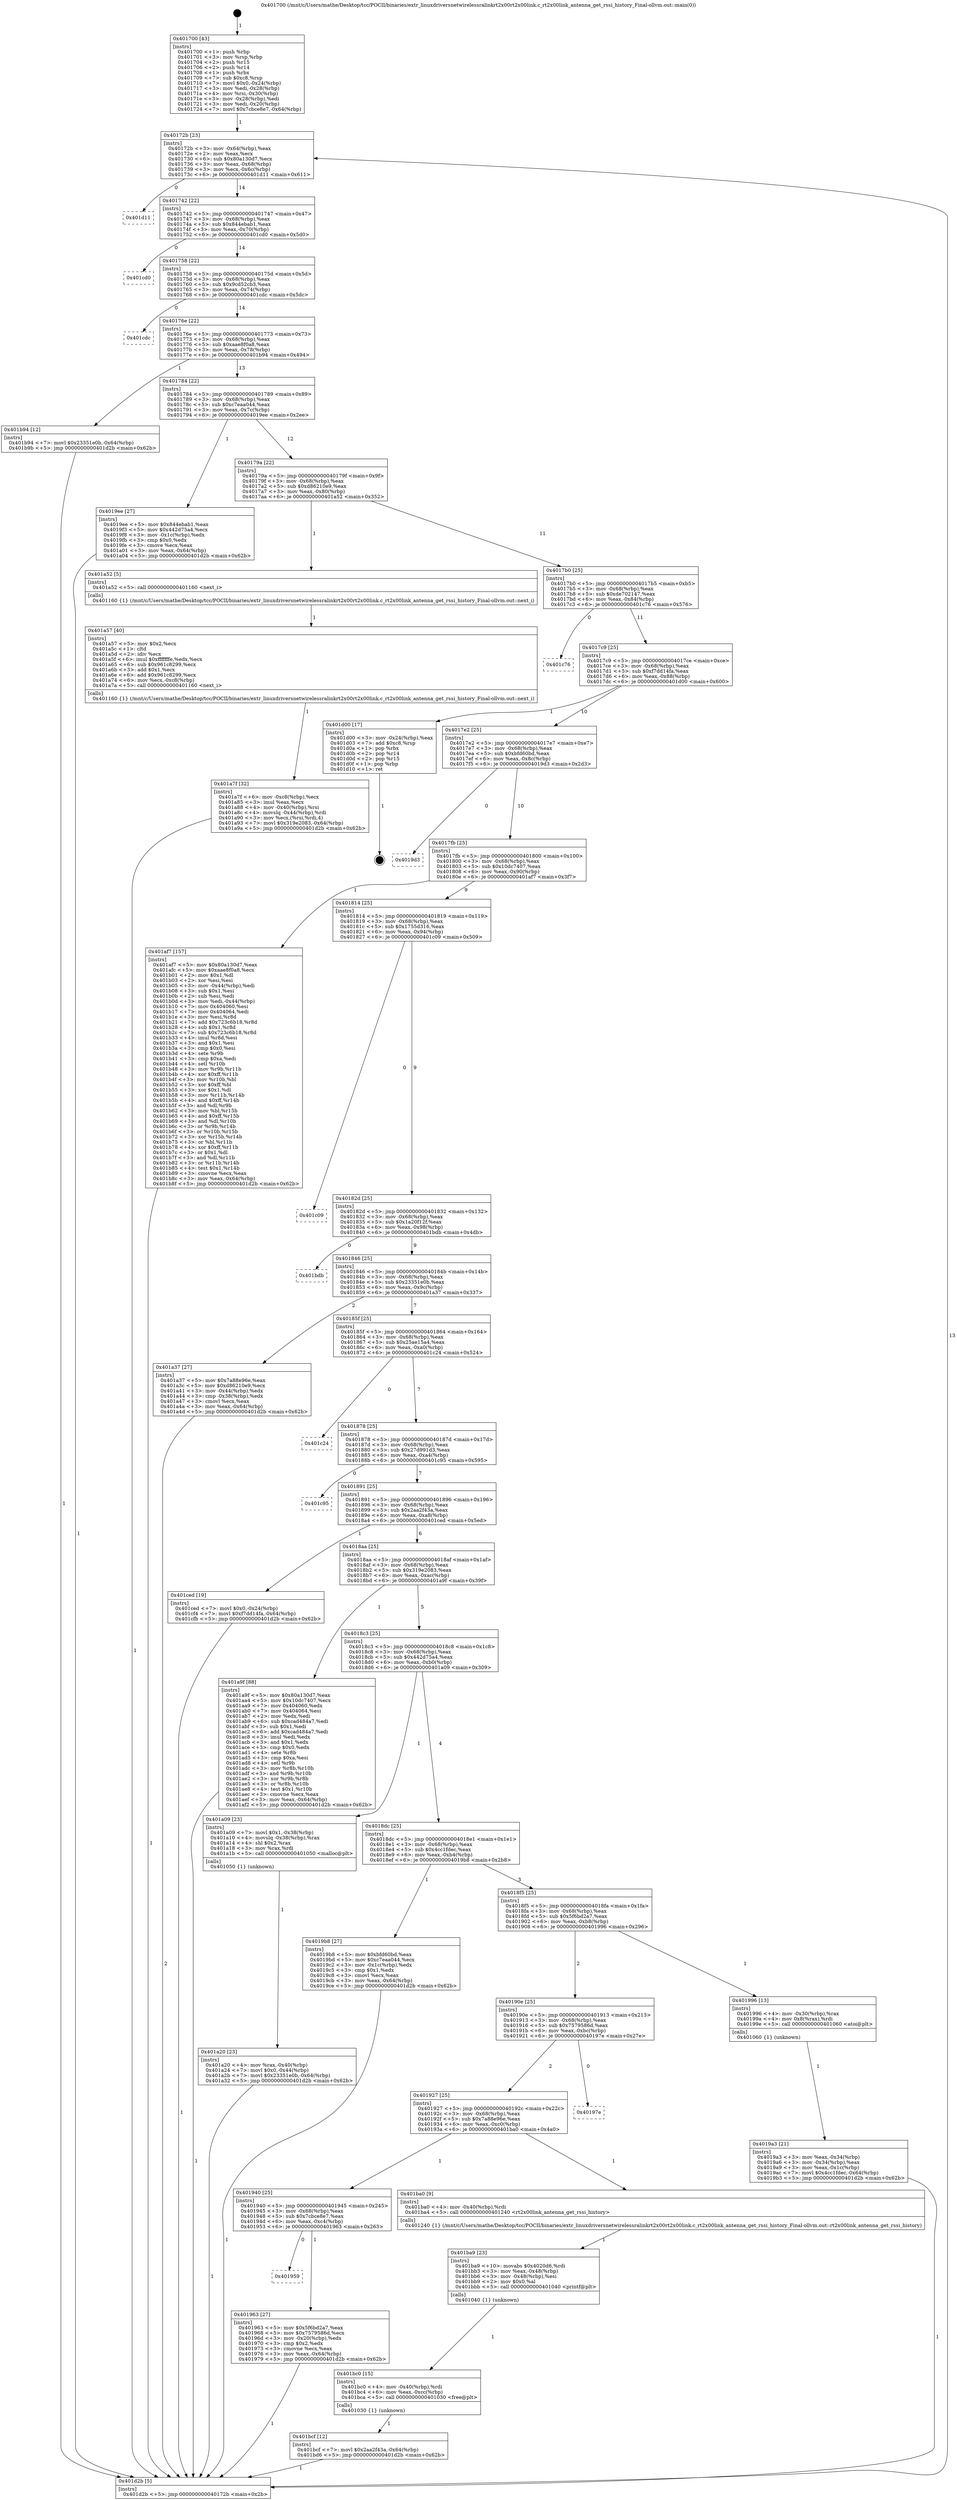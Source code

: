 digraph "0x401700" {
  label = "0x401700 (/mnt/c/Users/mathe/Desktop/tcc/POCII/binaries/extr_linuxdriversnetwirelessralinkrt2x00rt2x00link.c_rt2x00link_antenna_get_rssi_history_Final-ollvm.out::main(0))"
  labelloc = "t"
  node[shape=record]

  Entry [label="",width=0.3,height=0.3,shape=circle,fillcolor=black,style=filled]
  "0x40172b" [label="{
     0x40172b [23]\l
     | [instrs]\l
     &nbsp;&nbsp;0x40172b \<+3\>: mov -0x64(%rbp),%eax\l
     &nbsp;&nbsp;0x40172e \<+2\>: mov %eax,%ecx\l
     &nbsp;&nbsp;0x401730 \<+6\>: sub $0x80a130d7,%ecx\l
     &nbsp;&nbsp;0x401736 \<+3\>: mov %eax,-0x68(%rbp)\l
     &nbsp;&nbsp;0x401739 \<+3\>: mov %ecx,-0x6c(%rbp)\l
     &nbsp;&nbsp;0x40173c \<+6\>: je 0000000000401d11 \<main+0x611\>\l
  }"]
  "0x401d11" [label="{
     0x401d11\l
  }", style=dashed]
  "0x401742" [label="{
     0x401742 [22]\l
     | [instrs]\l
     &nbsp;&nbsp;0x401742 \<+5\>: jmp 0000000000401747 \<main+0x47\>\l
     &nbsp;&nbsp;0x401747 \<+3\>: mov -0x68(%rbp),%eax\l
     &nbsp;&nbsp;0x40174a \<+5\>: sub $0x844ebab1,%eax\l
     &nbsp;&nbsp;0x40174f \<+3\>: mov %eax,-0x70(%rbp)\l
     &nbsp;&nbsp;0x401752 \<+6\>: je 0000000000401cd0 \<main+0x5d0\>\l
  }"]
  Exit [label="",width=0.3,height=0.3,shape=circle,fillcolor=black,style=filled,peripheries=2]
  "0x401cd0" [label="{
     0x401cd0\l
  }", style=dashed]
  "0x401758" [label="{
     0x401758 [22]\l
     | [instrs]\l
     &nbsp;&nbsp;0x401758 \<+5\>: jmp 000000000040175d \<main+0x5d\>\l
     &nbsp;&nbsp;0x40175d \<+3\>: mov -0x68(%rbp),%eax\l
     &nbsp;&nbsp;0x401760 \<+5\>: sub $0x9cd52cb3,%eax\l
     &nbsp;&nbsp;0x401765 \<+3\>: mov %eax,-0x74(%rbp)\l
     &nbsp;&nbsp;0x401768 \<+6\>: je 0000000000401cdc \<main+0x5dc\>\l
  }"]
  "0x401bcf" [label="{
     0x401bcf [12]\l
     | [instrs]\l
     &nbsp;&nbsp;0x401bcf \<+7\>: movl $0x2aa2f43a,-0x64(%rbp)\l
     &nbsp;&nbsp;0x401bd6 \<+5\>: jmp 0000000000401d2b \<main+0x62b\>\l
  }"]
  "0x401cdc" [label="{
     0x401cdc\l
  }", style=dashed]
  "0x40176e" [label="{
     0x40176e [22]\l
     | [instrs]\l
     &nbsp;&nbsp;0x40176e \<+5\>: jmp 0000000000401773 \<main+0x73\>\l
     &nbsp;&nbsp;0x401773 \<+3\>: mov -0x68(%rbp),%eax\l
     &nbsp;&nbsp;0x401776 \<+5\>: sub $0xaae8f0a8,%eax\l
     &nbsp;&nbsp;0x40177b \<+3\>: mov %eax,-0x78(%rbp)\l
     &nbsp;&nbsp;0x40177e \<+6\>: je 0000000000401b94 \<main+0x494\>\l
  }"]
  "0x401bc0" [label="{
     0x401bc0 [15]\l
     | [instrs]\l
     &nbsp;&nbsp;0x401bc0 \<+4\>: mov -0x40(%rbp),%rdi\l
     &nbsp;&nbsp;0x401bc4 \<+6\>: mov %eax,-0xcc(%rbp)\l
     &nbsp;&nbsp;0x401bca \<+5\>: call 0000000000401030 \<free@plt\>\l
     | [calls]\l
     &nbsp;&nbsp;0x401030 \{1\} (unknown)\l
  }"]
  "0x401b94" [label="{
     0x401b94 [12]\l
     | [instrs]\l
     &nbsp;&nbsp;0x401b94 \<+7\>: movl $0x23351e0b,-0x64(%rbp)\l
     &nbsp;&nbsp;0x401b9b \<+5\>: jmp 0000000000401d2b \<main+0x62b\>\l
  }"]
  "0x401784" [label="{
     0x401784 [22]\l
     | [instrs]\l
     &nbsp;&nbsp;0x401784 \<+5\>: jmp 0000000000401789 \<main+0x89\>\l
     &nbsp;&nbsp;0x401789 \<+3\>: mov -0x68(%rbp),%eax\l
     &nbsp;&nbsp;0x40178c \<+5\>: sub $0xc7eaa044,%eax\l
     &nbsp;&nbsp;0x401791 \<+3\>: mov %eax,-0x7c(%rbp)\l
     &nbsp;&nbsp;0x401794 \<+6\>: je 00000000004019ee \<main+0x2ee\>\l
  }"]
  "0x401ba9" [label="{
     0x401ba9 [23]\l
     | [instrs]\l
     &nbsp;&nbsp;0x401ba9 \<+10\>: movabs $0x4020d6,%rdi\l
     &nbsp;&nbsp;0x401bb3 \<+3\>: mov %eax,-0x48(%rbp)\l
     &nbsp;&nbsp;0x401bb6 \<+3\>: mov -0x48(%rbp),%esi\l
     &nbsp;&nbsp;0x401bb9 \<+2\>: mov $0x0,%al\l
     &nbsp;&nbsp;0x401bbb \<+5\>: call 0000000000401040 \<printf@plt\>\l
     | [calls]\l
     &nbsp;&nbsp;0x401040 \{1\} (unknown)\l
  }"]
  "0x4019ee" [label="{
     0x4019ee [27]\l
     | [instrs]\l
     &nbsp;&nbsp;0x4019ee \<+5\>: mov $0x844ebab1,%eax\l
     &nbsp;&nbsp;0x4019f3 \<+5\>: mov $0x442d75a4,%ecx\l
     &nbsp;&nbsp;0x4019f8 \<+3\>: mov -0x1c(%rbp),%edx\l
     &nbsp;&nbsp;0x4019fb \<+3\>: cmp $0x0,%edx\l
     &nbsp;&nbsp;0x4019fe \<+3\>: cmove %ecx,%eax\l
     &nbsp;&nbsp;0x401a01 \<+3\>: mov %eax,-0x64(%rbp)\l
     &nbsp;&nbsp;0x401a04 \<+5\>: jmp 0000000000401d2b \<main+0x62b\>\l
  }"]
  "0x40179a" [label="{
     0x40179a [22]\l
     | [instrs]\l
     &nbsp;&nbsp;0x40179a \<+5\>: jmp 000000000040179f \<main+0x9f\>\l
     &nbsp;&nbsp;0x40179f \<+3\>: mov -0x68(%rbp),%eax\l
     &nbsp;&nbsp;0x4017a2 \<+5\>: sub $0xd86210e9,%eax\l
     &nbsp;&nbsp;0x4017a7 \<+3\>: mov %eax,-0x80(%rbp)\l
     &nbsp;&nbsp;0x4017aa \<+6\>: je 0000000000401a52 \<main+0x352\>\l
  }"]
  "0x401a7f" [label="{
     0x401a7f [32]\l
     | [instrs]\l
     &nbsp;&nbsp;0x401a7f \<+6\>: mov -0xc8(%rbp),%ecx\l
     &nbsp;&nbsp;0x401a85 \<+3\>: imul %eax,%ecx\l
     &nbsp;&nbsp;0x401a88 \<+4\>: mov -0x40(%rbp),%rsi\l
     &nbsp;&nbsp;0x401a8c \<+4\>: movslq -0x44(%rbp),%rdi\l
     &nbsp;&nbsp;0x401a90 \<+3\>: mov %ecx,(%rsi,%rdi,4)\l
     &nbsp;&nbsp;0x401a93 \<+7\>: movl $0x319e2083,-0x64(%rbp)\l
     &nbsp;&nbsp;0x401a9a \<+5\>: jmp 0000000000401d2b \<main+0x62b\>\l
  }"]
  "0x401a52" [label="{
     0x401a52 [5]\l
     | [instrs]\l
     &nbsp;&nbsp;0x401a52 \<+5\>: call 0000000000401160 \<next_i\>\l
     | [calls]\l
     &nbsp;&nbsp;0x401160 \{1\} (/mnt/c/Users/mathe/Desktop/tcc/POCII/binaries/extr_linuxdriversnetwirelessralinkrt2x00rt2x00link.c_rt2x00link_antenna_get_rssi_history_Final-ollvm.out::next_i)\l
  }"]
  "0x4017b0" [label="{
     0x4017b0 [25]\l
     | [instrs]\l
     &nbsp;&nbsp;0x4017b0 \<+5\>: jmp 00000000004017b5 \<main+0xb5\>\l
     &nbsp;&nbsp;0x4017b5 \<+3\>: mov -0x68(%rbp),%eax\l
     &nbsp;&nbsp;0x4017b8 \<+5\>: sub $0xde702147,%eax\l
     &nbsp;&nbsp;0x4017bd \<+6\>: mov %eax,-0x84(%rbp)\l
     &nbsp;&nbsp;0x4017c3 \<+6\>: je 0000000000401c76 \<main+0x576\>\l
  }"]
  "0x401a57" [label="{
     0x401a57 [40]\l
     | [instrs]\l
     &nbsp;&nbsp;0x401a57 \<+5\>: mov $0x2,%ecx\l
     &nbsp;&nbsp;0x401a5c \<+1\>: cltd\l
     &nbsp;&nbsp;0x401a5d \<+2\>: idiv %ecx\l
     &nbsp;&nbsp;0x401a5f \<+6\>: imul $0xfffffffe,%edx,%ecx\l
     &nbsp;&nbsp;0x401a65 \<+6\>: sub $0x961c8299,%ecx\l
     &nbsp;&nbsp;0x401a6b \<+3\>: add $0x1,%ecx\l
     &nbsp;&nbsp;0x401a6e \<+6\>: add $0x961c8299,%ecx\l
     &nbsp;&nbsp;0x401a74 \<+6\>: mov %ecx,-0xc8(%rbp)\l
     &nbsp;&nbsp;0x401a7a \<+5\>: call 0000000000401160 \<next_i\>\l
     | [calls]\l
     &nbsp;&nbsp;0x401160 \{1\} (/mnt/c/Users/mathe/Desktop/tcc/POCII/binaries/extr_linuxdriversnetwirelessralinkrt2x00rt2x00link.c_rt2x00link_antenna_get_rssi_history_Final-ollvm.out::next_i)\l
  }"]
  "0x401c76" [label="{
     0x401c76\l
  }", style=dashed]
  "0x4017c9" [label="{
     0x4017c9 [25]\l
     | [instrs]\l
     &nbsp;&nbsp;0x4017c9 \<+5\>: jmp 00000000004017ce \<main+0xce\>\l
     &nbsp;&nbsp;0x4017ce \<+3\>: mov -0x68(%rbp),%eax\l
     &nbsp;&nbsp;0x4017d1 \<+5\>: sub $0xf7dd14fa,%eax\l
     &nbsp;&nbsp;0x4017d6 \<+6\>: mov %eax,-0x88(%rbp)\l
     &nbsp;&nbsp;0x4017dc \<+6\>: je 0000000000401d00 \<main+0x600\>\l
  }"]
  "0x401a20" [label="{
     0x401a20 [23]\l
     | [instrs]\l
     &nbsp;&nbsp;0x401a20 \<+4\>: mov %rax,-0x40(%rbp)\l
     &nbsp;&nbsp;0x401a24 \<+7\>: movl $0x0,-0x44(%rbp)\l
     &nbsp;&nbsp;0x401a2b \<+7\>: movl $0x23351e0b,-0x64(%rbp)\l
     &nbsp;&nbsp;0x401a32 \<+5\>: jmp 0000000000401d2b \<main+0x62b\>\l
  }"]
  "0x401d00" [label="{
     0x401d00 [17]\l
     | [instrs]\l
     &nbsp;&nbsp;0x401d00 \<+3\>: mov -0x24(%rbp),%eax\l
     &nbsp;&nbsp;0x401d03 \<+7\>: add $0xc8,%rsp\l
     &nbsp;&nbsp;0x401d0a \<+1\>: pop %rbx\l
     &nbsp;&nbsp;0x401d0b \<+2\>: pop %r14\l
     &nbsp;&nbsp;0x401d0d \<+2\>: pop %r15\l
     &nbsp;&nbsp;0x401d0f \<+1\>: pop %rbp\l
     &nbsp;&nbsp;0x401d10 \<+1\>: ret\l
  }"]
  "0x4017e2" [label="{
     0x4017e2 [25]\l
     | [instrs]\l
     &nbsp;&nbsp;0x4017e2 \<+5\>: jmp 00000000004017e7 \<main+0xe7\>\l
     &nbsp;&nbsp;0x4017e7 \<+3\>: mov -0x68(%rbp),%eax\l
     &nbsp;&nbsp;0x4017ea \<+5\>: sub $0xbfd60bd,%eax\l
     &nbsp;&nbsp;0x4017ef \<+6\>: mov %eax,-0x8c(%rbp)\l
     &nbsp;&nbsp;0x4017f5 \<+6\>: je 00000000004019d3 \<main+0x2d3\>\l
  }"]
  "0x4019a3" [label="{
     0x4019a3 [21]\l
     | [instrs]\l
     &nbsp;&nbsp;0x4019a3 \<+3\>: mov %eax,-0x34(%rbp)\l
     &nbsp;&nbsp;0x4019a6 \<+3\>: mov -0x34(%rbp),%eax\l
     &nbsp;&nbsp;0x4019a9 \<+3\>: mov %eax,-0x1c(%rbp)\l
     &nbsp;&nbsp;0x4019ac \<+7\>: movl $0x4cc1fdec,-0x64(%rbp)\l
     &nbsp;&nbsp;0x4019b3 \<+5\>: jmp 0000000000401d2b \<main+0x62b\>\l
  }"]
  "0x4019d3" [label="{
     0x4019d3\l
  }", style=dashed]
  "0x4017fb" [label="{
     0x4017fb [25]\l
     | [instrs]\l
     &nbsp;&nbsp;0x4017fb \<+5\>: jmp 0000000000401800 \<main+0x100\>\l
     &nbsp;&nbsp;0x401800 \<+3\>: mov -0x68(%rbp),%eax\l
     &nbsp;&nbsp;0x401803 \<+5\>: sub $0x10dc7407,%eax\l
     &nbsp;&nbsp;0x401808 \<+6\>: mov %eax,-0x90(%rbp)\l
     &nbsp;&nbsp;0x40180e \<+6\>: je 0000000000401af7 \<main+0x3f7\>\l
  }"]
  "0x401700" [label="{
     0x401700 [43]\l
     | [instrs]\l
     &nbsp;&nbsp;0x401700 \<+1\>: push %rbp\l
     &nbsp;&nbsp;0x401701 \<+3\>: mov %rsp,%rbp\l
     &nbsp;&nbsp;0x401704 \<+2\>: push %r15\l
     &nbsp;&nbsp;0x401706 \<+2\>: push %r14\l
     &nbsp;&nbsp;0x401708 \<+1\>: push %rbx\l
     &nbsp;&nbsp;0x401709 \<+7\>: sub $0xc8,%rsp\l
     &nbsp;&nbsp;0x401710 \<+7\>: movl $0x0,-0x24(%rbp)\l
     &nbsp;&nbsp;0x401717 \<+3\>: mov %edi,-0x28(%rbp)\l
     &nbsp;&nbsp;0x40171a \<+4\>: mov %rsi,-0x30(%rbp)\l
     &nbsp;&nbsp;0x40171e \<+3\>: mov -0x28(%rbp),%edi\l
     &nbsp;&nbsp;0x401721 \<+3\>: mov %edi,-0x20(%rbp)\l
     &nbsp;&nbsp;0x401724 \<+7\>: movl $0x7cbce8e7,-0x64(%rbp)\l
  }"]
  "0x401af7" [label="{
     0x401af7 [157]\l
     | [instrs]\l
     &nbsp;&nbsp;0x401af7 \<+5\>: mov $0x80a130d7,%eax\l
     &nbsp;&nbsp;0x401afc \<+5\>: mov $0xaae8f0a8,%ecx\l
     &nbsp;&nbsp;0x401b01 \<+2\>: mov $0x1,%dl\l
     &nbsp;&nbsp;0x401b03 \<+2\>: xor %esi,%esi\l
     &nbsp;&nbsp;0x401b05 \<+3\>: mov -0x44(%rbp),%edi\l
     &nbsp;&nbsp;0x401b08 \<+3\>: sub $0x1,%esi\l
     &nbsp;&nbsp;0x401b0b \<+2\>: sub %esi,%edi\l
     &nbsp;&nbsp;0x401b0d \<+3\>: mov %edi,-0x44(%rbp)\l
     &nbsp;&nbsp;0x401b10 \<+7\>: mov 0x404060,%esi\l
     &nbsp;&nbsp;0x401b17 \<+7\>: mov 0x404064,%edi\l
     &nbsp;&nbsp;0x401b1e \<+3\>: mov %esi,%r8d\l
     &nbsp;&nbsp;0x401b21 \<+7\>: add $0x723c6b18,%r8d\l
     &nbsp;&nbsp;0x401b28 \<+4\>: sub $0x1,%r8d\l
     &nbsp;&nbsp;0x401b2c \<+7\>: sub $0x723c6b18,%r8d\l
     &nbsp;&nbsp;0x401b33 \<+4\>: imul %r8d,%esi\l
     &nbsp;&nbsp;0x401b37 \<+3\>: and $0x1,%esi\l
     &nbsp;&nbsp;0x401b3a \<+3\>: cmp $0x0,%esi\l
     &nbsp;&nbsp;0x401b3d \<+4\>: sete %r9b\l
     &nbsp;&nbsp;0x401b41 \<+3\>: cmp $0xa,%edi\l
     &nbsp;&nbsp;0x401b44 \<+4\>: setl %r10b\l
     &nbsp;&nbsp;0x401b48 \<+3\>: mov %r9b,%r11b\l
     &nbsp;&nbsp;0x401b4b \<+4\>: xor $0xff,%r11b\l
     &nbsp;&nbsp;0x401b4f \<+3\>: mov %r10b,%bl\l
     &nbsp;&nbsp;0x401b52 \<+3\>: xor $0xff,%bl\l
     &nbsp;&nbsp;0x401b55 \<+3\>: xor $0x1,%dl\l
     &nbsp;&nbsp;0x401b58 \<+3\>: mov %r11b,%r14b\l
     &nbsp;&nbsp;0x401b5b \<+4\>: and $0xff,%r14b\l
     &nbsp;&nbsp;0x401b5f \<+3\>: and %dl,%r9b\l
     &nbsp;&nbsp;0x401b62 \<+3\>: mov %bl,%r15b\l
     &nbsp;&nbsp;0x401b65 \<+4\>: and $0xff,%r15b\l
     &nbsp;&nbsp;0x401b69 \<+3\>: and %dl,%r10b\l
     &nbsp;&nbsp;0x401b6c \<+3\>: or %r9b,%r14b\l
     &nbsp;&nbsp;0x401b6f \<+3\>: or %r10b,%r15b\l
     &nbsp;&nbsp;0x401b72 \<+3\>: xor %r15b,%r14b\l
     &nbsp;&nbsp;0x401b75 \<+3\>: or %bl,%r11b\l
     &nbsp;&nbsp;0x401b78 \<+4\>: xor $0xff,%r11b\l
     &nbsp;&nbsp;0x401b7c \<+3\>: or $0x1,%dl\l
     &nbsp;&nbsp;0x401b7f \<+3\>: and %dl,%r11b\l
     &nbsp;&nbsp;0x401b82 \<+3\>: or %r11b,%r14b\l
     &nbsp;&nbsp;0x401b85 \<+4\>: test $0x1,%r14b\l
     &nbsp;&nbsp;0x401b89 \<+3\>: cmovne %ecx,%eax\l
     &nbsp;&nbsp;0x401b8c \<+3\>: mov %eax,-0x64(%rbp)\l
     &nbsp;&nbsp;0x401b8f \<+5\>: jmp 0000000000401d2b \<main+0x62b\>\l
  }"]
  "0x401814" [label="{
     0x401814 [25]\l
     | [instrs]\l
     &nbsp;&nbsp;0x401814 \<+5\>: jmp 0000000000401819 \<main+0x119\>\l
     &nbsp;&nbsp;0x401819 \<+3\>: mov -0x68(%rbp),%eax\l
     &nbsp;&nbsp;0x40181c \<+5\>: sub $0x1755d316,%eax\l
     &nbsp;&nbsp;0x401821 \<+6\>: mov %eax,-0x94(%rbp)\l
     &nbsp;&nbsp;0x401827 \<+6\>: je 0000000000401c09 \<main+0x509\>\l
  }"]
  "0x401d2b" [label="{
     0x401d2b [5]\l
     | [instrs]\l
     &nbsp;&nbsp;0x401d2b \<+5\>: jmp 000000000040172b \<main+0x2b\>\l
  }"]
  "0x401c09" [label="{
     0x401c09\l
  }", style=dashed]
  "0x40182d" [label="{
     0x40182d [25]\l
     | [instrs]\l
     &nbsp;&nbsp;0x40182d \<+5\>: jmp 0000000000401832 \<main+0x132\>\l
     &nbsp;&nbsp;0x401832 \<+3\>: mov -0x68(%rbp),%eax\l
     &nbsp;&nbsp;0x401835 \<+5\>: sub $0x1a20f12f,%eax\l
     &nbsp;&nbsp;0x40183a \<+6\>: mov %eax,-0x98(%rbp)\l
     &nbsp;&nbsp;0x401840 \<+6\>: je 0000000000401bdb \<main+0x4db\>\l
  }"]
  "0x401959" [label="{
     0x401959\l
  }", style=dashed]
  "0x401bdb" [label="{
     0x401bdb\l
  }", style=dashed]
  "0x401846" [label="{
     0x401846 [25]\l
     | [instrs]\l
     &nbsp;&nbsp;0x401846 \<+5\>: jmp 000000000040184b \<main+0x14b\>\l
     &nbsp;&nbsp;0x40184b \<+3\>: mov -0x68(%rbp),%eax\l
     &nbsp;&nbsp;0x40184e \<+5\>: sub $0x23351e0b,%eax\l
     &nbsp;&nbsp;0x401853 \<+6\>: mov %eax,-0x9c(%rbp)\l
     &nbsp;&nbsp;0x401859 \<+6\>: je 0000000000401a37 \<main+0x337\>\l
  }"]
  "0x401963" [label="{
     0x401963 [27]\l
     | [instrs]\l
     &nbsp;&nbsp;0x401963 \<+5\>: mov $0x5f6bd2a7,%eax\l
     &nbsp;&nbsp;0x401968 \<+5\>: mov $0x7579586d,%ecx\l
     &nbsp;&nbsp;0x40196d \<+3\>: mov -0x20(%rbp),%edx\l
     &nbsp;&nbsp;0x401970 \<+3\>: cmp $0x2,%edx\l
     &nbsp;&nbsp;0x401973 \<+3\>: cmovne %ecx,%eax\l
     &nbsp;&nbsp;0x401976 \<+3\>: mov %eax,-0x64(%rbp)\l
     &nbsp;&nbsp;0x401979 \<+5\>: jmp 0000000000401d2b \<main+0x62b\>\l
  }"]
  "0x401a37" [label="{
     0x401a37 [27]\l
     | [instrs]\l
     &nbsp;&nbsp;0x401a37 \<+5\>: mov $0x7a88e96e,%eax\l
     &nbsp;&nbsp;0x401a3c \<+5\>: mov $0xd86210e9,%ecx\l
     &nbsp;&nbsp;0x401a41 \<+3\>: mov -0x44(%rbp),%edx\l
     &nbsp;&nbsp;0x401a44 \<+3\>: cmp -0x38(%rbp),%edx\l
     &nbsp;&nbsp;0x401a47 \<+3\>: cmovl %ecx,%eax\l
     &nbsp;&nbsp;0x401a4a \<+3\>: mov %eax,-0x64(%rbp)\l
     &nbsp;&nbsp;0x401a4d \<+5\>: jmp 0000000000401d2b \<main+0x62b\>\l
  }"]
  "0x40185f" [label="{
     0x40185f [25]\l
     | [instrs]\l
     &nbsp;&nbsp;0x40185f \<+5\>: jmp 0000000000401864 \<main+0x164\>\l
     &nbsp;&nbsp;0x401864 \<+3\>: mov -0x68(%rbp),%eax\l
     &nbsp;&nbsp;0x401867 \<+5\>: sub $0x25ae15a4,%eax\l
     &nbsp;&nbsp;0x40186c \<+6\>: mov %eax,-0xa0(%rbp)\l
     &nbsp;&nbsp;0x401872 \<+6\>: je 0000000000401c24 \<main+0x524\>\l
  }"]
  "0x401940" [label="{
     0x401940 [25]\l
     | [instrs]\l
     &nbsp;&nbsp;0x401940 \<+5\>: jmp 0000000000401945 \<main+0x245\>\l
     &nbsp;&nbsp;0x401945 \<+3\>: mov -0x68(%rbp),%eax\l
     &nbsp;&nbsp;0x401948 \<+5\>: sub $0x7cbce8e7,%eax\l
     &nbsp;&nbsp;0x40194d \<+6\>: mov %eax,-0xc4(%rbp)\l
     &nbsp;&nbsp;0x401953 \<+6\>: je 0000000000401963 \<main+0x263\>\l
  }"]
  "0x401c24" [label="{
     0x401c24\l
  }", style=dashed]
  "0x401878" [label="{
     0x401878 [25]\l
     | [instrs]\l
     &nbsp;&nbsp;0x401878 \<+5\>: jmp 000000000040187d \<main+0x17d\>\l
     &nbsp;&nbsp;0x40187d \<+3\>: mov -0x68(%rbp),%eax\l
     &nbsp;&nbsp;0x401880 \<+5\>: sub $0x27d991d3,%eax\l
     &nbsp;&nbsp;0x401885 \<+6\>: mov %eax,-0xa4(%rbp)\l
     &nbsp;&nbsp;0x40188b \<+6\>: je 0000000000401c95 \<main+0x595\>\l
  }"]
  "0x401ba0" [label="{
     0x401ba0 [9]\l
     | [instrs]\l
     &nbsp;&nbsp;0x401ba0 \<+4\>: mov -0x40(%rbp),%rdi\l
     &nbsp;&nbsp;0x401ba4 \<+5\>: call 0000000000401240 \<rt2x00link_antenna_get_rssi_history\>\l
     | [calls]\l
     &nbsp;&nbsp;0x401240 \{1\} (/mnt/c/Users/mathe/Desktop/tcc/POCII/binaries/extr_linuxdriversnetwirelessralinkrt2x00rt2x00link.c_rt2x00link_antenna_get_rssi_history_Final-ollvm.out::rt2x00link_antenna_get_rssi_history)\l
  }"]
  "0x401c95" [label="{
     0x401c95\l
  }", style=dashed]
  "0x401891" [label="{
     0x401891 [25]\l
     | [instrs]\l
     &nbsp;&nbsp;0x401891 \<+5\>: jmp 0000000000401896 \<main+0x196\>\l
     &nbsp;&nbsp;0x401896 \<+3\>: mov -0x68(%rbp),%eax\l
     &nbsp;&nbsp;0x401899 \<+5\>: sub $0x2aa2f43a,%eax\l
     &nbsp;&nbsp;0x40189e \<+6\>: mov %eax,-0xa8(%rbp)\l
     &nbsp;&nbsp;0x4018a4 \<+6\>: je 0000000000401ced \<main+0x5ed\>\l
  }"]
  "0x401927" [label="{
     0x401927 [25]\l
     | [instrs]\l
     &nbsp;&nbsp;0x401927 \<+5\>: jmp 000000000040192c \<main+0x22c\>\l
     &nbsp;&nbsp;0x40192c \<+3\>: mov -0x68(%rbp),%eax\l
     &nbsp;&nbsp;0x40192f \<+5\>: sub $0x7a88e96e,%eax\l
     &nbsp;&nbsp;0x401934 \<+6\>: mov %eax,-0xc0(%rbp)\l
     &nbsp;&nbsp;0x40193a \<+6\>: je 0000000000401ba0 \<main+0x4a0\>\l
  }"]
  "0x401ced" [label="{
     0x401ced [19]\l
     | [instrs]\l
     &nbsp;&nbsp;0x401ced \<+7\>: movl $0x0,-0x24(%rbp)\l
     &nbsp;&nbsp;0x401cf4 \<+7\>: movl $0xf7dd14fa,-0x64(%rbp)\l
     &nbsp;&nbsp;0x401cfb \<+5\>: jmp 0000000000401d2b \<main+0x62b\>\l
  }"]
  "0x4018aa" [label="{
     0x4018aa [25]\l
     | [instrs]\l
     &nbsp;&nbsp;0x4018aa \<+5\>: jmp 00000000004018af \<main+0x1af\>\l
     &nbsp;&nbsp;0x4018af \<+3\>: mov -0x68(%rbp),%eax\l
     &nbsp;&nbsp;0x4018b2 \<+5\>: sub $0x319e2083,%eax\l
     &nbsp;&nbsp;0x4018b7 \<+6\>: mov %eax,-0xac(%rbp)\l
     &nbsp;&nbsp;0x4018bd \<+6\>: je 0000000000401a9f \<main+0x39f\>\l
  }"]
  "0x40197e" [label="{
     0x40197e\l
  }", style=dashed]
  "0x401a9f" [label="{
     0x401a9f [88]\l
     | [instrs]\l
     &nbsp;&nbsp;0x401a9f \<+5\>: mov $0x80a130d7,%eax\l
     &nbsp;&nbsp;0x401aa4 \<+5\>: mov $0x10dc7407,%ecx\l
     &nbsp;&nbsp;0x401aa9 \<+7\>: mov 0x404060,%edx\l
     &nbsp;&nbsp;0x401ab0 \<+7\>: mov 0x404064,%esi\l
     &nbsp;&nbsp;0x401ab7 \<+2\>: mov %edx,%edi\l
     &nbsp;&nbsp;0x401ab9 \<+6\>: sub $0xcad484a7,%edi\l
     &nbsp;&nbsp;0x401abf \<+3\>: sub $0x1,%edi\l
     &nbsp;&nbsp;0x401ac2 \<+6\>: add $0xcad484a7,%edi\l
     &nbsp;&nbsp;0x401ac8 \<+3\>: imul %edi,%edx\l
     &nbsp;&nbsp;0x401acb \<+3\>: and $0x1,%edx\l
     &nbsp;&nbsp;0x401ace \<+3\>: cmp $0x0,%edx\l
     &nbsp;&nbsp;0x401ad1 \<+4\>: sete %r8b\l
     &nbsp;&nbsp;0x401ad5 \<+3\>: cmp $0xa,%esi\l
     &nbsp;&nbsp;0x401ad8 \<+4\>: setl %r9b\l
     &nbsp;&nbsp;0x401adc \<+3\>: mov %r8b,%r10b\l
     &nbsp;&nbsp;0x401adf \<+3\>: and %r9b,%r10b\l
     &nbsp;&nbsp;0x401ae2 \<+3\>: xor %r9b,%r8b\l
     &nbsp;&nbsp;0x401ae5 \<+3\>: or %r8b,%r10b\l
     &nbsp;&nbsp;0x401ae8 \<+4\>: test $0x1,%r10b\l
     &nbsp;&nbsp;0x401aec \<+3\>: cmovne %ecx,%eax\l
     &nbsp;&nbsp;0x401aef \<+3\>: mov %eax,-0x64(%rbp)\l
     &nbsp;&nbsp;0x401af2 \<+5\>: jmp 0000000000401d2b \<main+0x62b\>\l
  }"]
  "0x4018c3" [label="{
     0x4018c3 [25]\l
     | [instrs]\l
     &nbsp;&nbsp;0x4018c3 \<+5\>: jmp 00000000004018c8 \<main+0x1c8\>\l
     &nbsp;&nbsp;0x4018c8 \<+3\>: mov -0x68(%rbp),%eax\l
     &nbsp;&nbsp;0x4018cb \<+5\>: sub $0x442d75a4,%eax\l
     &nbsp;&nbsp;0x4018d0 \<+6\>: mov %eax,-0xb0(%rbp)\l
     &nbsp;&nbsp;0x4018d6 \<+6\>: je 0000000000401a09 \<main+0x309\>\l
  }"]
  "0x40190e" [label="{
     0x40190e [25]\l
     | [instrs]\l
     &nbsp;&nbsp;0x40190e \<+5\>: jmp 0000000000401913 \<main+0x213\>\l
     &nbsp;&nbsp;0x401913 \<+3\>: mov -0x68(%rbp),%eax\l
     &nbsp;&nbsp;0x401916 \<+5\>: sub $0x7579586d,%eax\l
     &nbsp;&nbsp;0x40191b \<+6\>: mov %eax,-0xbc(%rbp)\l
     &nbsp;&nbsp;0x401921 \<+6\>: je 000000000040197e \<main+0x27e\>\l
  }"]
  "0x401a09" [label="{
     0x401a09 [23]\l
     | [instrs]\l
     &nbsp;&nbsp;0x401a09 \<+7\>: movl $0x1,-0x38(%rbp)\l
     &nbsp;&nbsp;0x401a10 \<+4\>: movslq -0x38(%rbp),%rax\l
     &nbsp;&nbsp;0x401a14 \<+4\>: shl $0x2,%rax\l
     &nbsp;&nbsp;0x401a18 \<+3\>: mov %rax,%rdi\l
     &nbsp;&nbsp;0x401a1b \<+5\>: call 0000000000401050 \<malloc@plt\>\l
     | [calls]\l
     &nbsp;&nbsp;0x401050 \{1\} (unknown)\l
  }"]
  "0x4018dc" [label="{
     0x4018dc [25]\l
     | [instrs]\l
     &nbsp;&nbsp;0x4018dc \<+5\>: jmp 00000000004018e1 \<main+0x1e1\>\l
     &nbsp;&nbsp;0x4018e1 \<+3\>: mov -0x68(%rbp),%eax\l
     &nbsp;&nbsp;0x4018e4 \<+5\>: sub $0x4cc1fdec,%eax\l
     &nbsp;&nbsp;0x4018e9 \<+6\>: mov %eax,-0xb4(%rbp)\l
     &nbsp;&nbsp;0x4018ef \<+6\>: je 00000000004019b8 \<main+0x2b8\>\l
  }"]
  "0x401996" [label="{
     0x401996 [13]\l
     | [instrs]\l
     &nbsp;&nbsp;0x401996 \<+4\>: mov -0x30(%rbp),%rax\l
     &nbsp;&nbsp;0x40199a \<+4\>: mov 0x8(%rax),%rdi\l
     &nbsp;&nbsp;0x40199e \<+5\>: call 0000000000401060 \<atoi@plt\>\l
     | [calls]\l
     &nbsp;&nbsp;0x401060 \{1\} (unknown)\l
  }"]
  "0x4019b8" [label="{
     0x4019b8 [27]\l
     | [instrs]\l
     &nbsp;&nbsp;0x4019b8 \<+5\>: mov $0xbfd60bd,%eax\l
     &nbsp;&nbsp;0x4019bd \<+5\>: mov $0xc7eaa044,%ecx\l
     &nbsp;&nbsp;0x4019c2 \<+3\>: mov -0x1c(%rbp),%edx\l
     &nbsp;&nbsp;0x4019c5 \<+3\>: cmp $0x1,%edx\l
     &nbsp;&nbsp;0x4019c8 \<+3\>: cmovl %ecx,%eax\l
     &nbsp;&nbsp;0x4019cb \<+3\>: mov %eax,-0x64(%rbp)\l
     &nbsp;&nbsp;0x4019ce \<+5\>: jmp 0000000000401d2b \<main+0x62b\>\l
  }"]
  "0x4018f5" [label="{
     0x4018f5 [25]\l
     | [instrs]\l
     &nbsp;&nbsp;0x4018f5 \<+5\>: jmp 00000000004018fa \<main+0x1fa\>\l
     &nbsp;&nbsp;0x4018fa \<+3\>: mov -0x68(%rbp),%eax\l
     &nbsp;&nbsp;0x4018fd \<+5\>: sub $0x5f6bd2a7,%eax\l
     &nbsp;&nbsp;0x401902 \<+6\>: mov %eax,-0xb8(%rbp)\l
     &nbsp;&nbsp;0x401908 \<+6\>: je 0000000000401996 \<main+0x296\>\l
  }"]
  Entry -> "0x401700" [label=" 1"]
  "0x40172b" -> "0x401d11" [label=" 0"]
  "0x40172b" -> "0x401742" [label=" 14"]
  "0x401d00" -> Exit [label=" 1"]
  "0x401742" -> "0x401cd0" [label=" 0"]
  "0x401742" -> "0x401758" [label=" 14"]
  "0x401ced" -> "0x401d2b" [label=" 1"]
  "0x401758" -> "0x401cdc" [label=" 0"]
  "0x401758" -> "0x40176e" [label=" 14"]
  "0x401bcf" -> "0x401d2b" [label=" 1"]
  "0x40176e" -> "0x401b94" [label=" 1"]
  "0x40176e" -> "0x401784" [label=" 13"]
  "0x401bc0" -> "0x401bcf" [label=" 1"]
  "0x401784" -> "0x4019ee" [label=" 1"]
  "0x401784" -> "0x40179a" [label=" 12"]
  "0x401ba9" -> "0x401bc0" [label=" 1"]
  "0x40179a" -> "0x401a52" [label=" 1"]
  "0x40179a" -> "0x4017b0" [label=" 11"]
  "0x401ba0" -> "0x401ba9" [label=" 1"]
  "0x4017b0" -> "0x401c76" [label=" 0"]
  "0x4017b0" -> "0x4017c9" [label=" 11"]
  "0x401b94" -> "0x401d2b" [label=" 1"]
  "0x4017c9" -> "0x401d00" [label=" 1"]
  "0x4017c9" -> "0x4017e2" [label=" 10"]
  "0x401af7" -> "0x401d2b" [label=" 1"]
  "0x4017e2" -> "0x4019d3" [label=" 0"]
  "0x4017e2" -> "0x4017fb" [label=" 10"]
  "0x401a9f" -> "0x401d2b" [label=" 1"]
  "0x4017fb" -> "0x401af7" [label=" 1"]
  "0x4017fb" -> "0x401814" [label=" 9"]
  "0x401a7f" -> "0x401d2b" [label=" 1"]
  "0x401814" -> "0x401c09" [label=" 0"]
  "0x401814" -> "0x40182d" [label=" 9"]
  "0x401a57" -> "0x401a7f" [label=" 1"]
  "0x40182d" -> "0x401bdb" [label=" 0"]
  "0x40182d" -> "0x401846" [label=" 9"]
  "0x401a52" -> "0x401a57" [label=" 1"]
  "0x401846" -> "0x401a37" [label=" 2"]
  "0x401846" -> "0x40185f" [label=" 7"]
  "0x401a37" -> "0x401d2b" [label=" 2"]
  "0x40185f" -> "0x401c24" [label=" 0"]
  "0x40185f" -> "0x401878" [label=" 7"]
  "0x401a09" -> "0x401a20" [label=" 1"]
  "0x401878" -> "0x401c95" [label=" 0"]
  "0x401878" -> "0x401891" [label=" 7"]
  "0x4019ee" -> "0x401d2b" [label=" 1"]
  "0x401891" -> "0x401ced" [label=" 1"]
  "0x401891" -> "0x4018aa" [label=" 6"]
  "0x4019a3" -> "0x401d2b" [label=" 1"]
  "0x4018aa" -> "0x401a9f" [label=" 1"]
  "0x4018aa" -> "0x4018c3" [label=" 5"]
  "0x401996" -> "0x4019a3" [label=" 1"]
  "0x4018c3" -> "0x401a09" [label=" 1"]
  "0x4018c3" -> "0x4018dc" [label=" 4"]
  "0x401700" -> "0x40172b" [label=" 1"]
  "0x4018dc" -> "0x4019b8" [label=" 1"]
  "0x4018dc" -> "0x4018f5" [label=" 3"]
  "0x401963" -> "0x401d2b" [label=" 1"]
  "0x4018f5" -> "0x401996" [label=" 1"]
  "0x4018f5" -> "0x40190e" [label=" 2"]
  "0x401d2b" -> "0x40172b" [label=" 13"]
  "0x40190e" -> "0x40197e" [label=" 0"]
  "0x40190e" -> "0x401927" [label=" 2"]
  "0x4019b8" -> "0x401d2b" [label=" 1"]
  "0x401927" -> "0x401ba0" [label=" 1"]
  "0x401927" -> "0x401940" [label=" 1"]
  "0x401a20" -> "0x401d2b" [label=" 1"]
  "0x401940" -> "0x401963" [label=" 1"]
  "0x401940" -> "0x401959" [label=" 0"]
}
